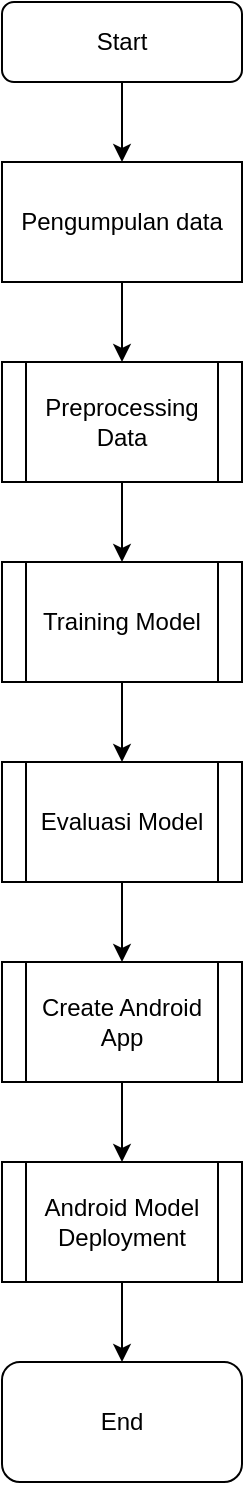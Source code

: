 <mxfile version="20.0.1" type="device"><diagram id="C5RBs43oDa-KdzZeNtuy" name="Page-1"><mxGraphModel dx="1038" dy="579" grid="1" gridSize="10" guides="1" tooltips="1" connect="1" arrows="1" fold="1" page="1" pageScale="1" pageWidth="827" pageHeight="1169" math="0" shadow="0"><root><mxCell id="WIyWlLk6GJQsqaUBKTNV-0"/><mxCell id="WIyWlLk6GJQsqaUBKTNV-1" parent="WIyWlLk6GJQsqaUBKTNV-0"/><mxCell id="_Tf1iSSYYMyFAgjUlRRJ-0" value="Start" style="rounded=1;whiteSpace=wrap;html=1;" parent="WIyWlLk6GJQsqaUBKTNV-1" vertex="1"><mxGeometry x="340" y="40" width="120" height="40" as="geometry"/></mxCell><mxCell id="_Tf1iSSYYMyFAgjUlRRJ-1" value="End" style="rounded=1;whiteSpace=wrap;html=1;" parent="WIyWlLk6GJQsqaUBKTNV-1" vertex="1"><mxGeometry x="340" y="720" width="120" height="60" as="geometry"/></mxCell><mxCell id="_Tf1iSSYYMyFAgjUlRRJ-3" value="Preprocessing Data" style="shape=process;whiteSpace=wrap;html=1;backgroundOutline=1;" parent="WIyWlLk6GJQsqaUBKTNV-1" vertex="1"><mxGeometry x="340" y="220" width="120" height="60" as="geometry"/></mxCell><mxCell id="_Tf1iSSYYMyFAgjUlRRJ-4" value="Pengumpulan data" style="rounded=0;whiteSpace=wrap;html=1;" parent="WIyWlLk6GJQsqaUBKTNV-1" vertex="1"><mxGeometry x="340" y="120" width="120" height="60" as="geometry"/></mxCell><mxCell id="_Tf1iSSYYMyFAgjUlRRJ-5" value="Training Model" style="shape=process;whiteSpace=wrap;html=1;backgroundOutline=1;" parent="WIyWlLk6GJQsqaUBKTNV-1" vertex="1"><mxGeometry x="340" y="320" width="120" height="60" as="geometry"/></mxCell><mxCell id="_Tf1iSSYYMyFAgjUlRRJ-6" value="Evaluasi Model" style="shape=process;whiteSpace=wrap;html=1;backgroundOutline=1;" parent="WIyWlLk6GJQsqaUBKTNV-1" vertex="1"><mxGeometry x="340" y="420" width="120" height="60" as="geometry"/></mxCell><mxCell id="_Tf1iSSYYMyFAgjUlRRJ-7" value="Create Android App" style="shape=process;whiteSpace=wrap;html=1;backgroundOutline=1;" parent="WIyWlLk6GJQsqaUBKTNV-1" vertex="1"><mxGeometry x="340" y="520" width="120" height="60" as="geometry"/></mxCell><mxCell id="_Tf1iSSYYMyFAgjUlRRJ-8" value="Android Model Deployment" style="shape=process;whiteSpace=wrap;html=1;backgroundOutline=1;" parent="WIyWlLk6GJQsqaUBKTNV-1" vertex="1"><mxGeometry x="340" y="620" width="120" height="60" as="geometry"/></mxCell><mxCell id="_Tf1iSSYYMyFAgjUlRRJ-9" value="" style="endArrow=classic;html=1;rounded=0;exitX=0.5;exitY=1;exitDx=0;exitDy=0;entryX=0.5;entryY=0;entryDx=0;entryDy=0;" parent="WIyWlLk6GJQsqaUBKTNV-1" source="_Tf1iSSYYMyFAgjUlRRJ-0" target="_Tf1iSSYYMyFAgjUlRRJ-4" edge="1"><mxGeometry width="50" height="50" relative="1" as="geometry"><mxPoint x="290" y="470" as="sourcePoint"/><mxPoint x="340" y="420" as="targetPoint"/></mxGeometry></mxCell><mxCell id="_Tf1iSSYYMyFAgjUlRRJ-10" value="" style="endArrow=classic;html=1;rounded=0;exitX=0.5;exitY=1;exitDx=0;exitDy=0;entryX=0.5;entryY=0;entryDx=0;entryDy=0;" parent="WIyWlLk6GJQsqaUBKTNV-1" source="_Tf1iSSYYMyFAgjUlRRJ-4" target="_Tf1iSSYYMyFAgjUlRRJ-3" edge="1"><mxGeometry width="50" height="50" relative="1" as="geometry"><mxPoint x="410" y="110" as="sourcePoint"/><mxPoint x="410" y="170" as="targetPoint"/><Array as="points"/></mxGeometry></mxCell><mxCell id="_Tf1iSSYYMyFAgjUlRRJ-11" value="" style="endArrow=classic;html=1;rounded=0;exitX=0.5;exitY=1;exitDx=0;exitDy=0;entryX=0.5;entryY=0;entryDx=0;entryDy=0;" parent="WIyWlLk6GJQsqaUBKTNV-1" source="_Tf1iSSYYMyFAgjUlRRJ-3" target="_Tf1iSSYYMyFAgjUlRRJ-5" edge="1"><mxGeometry width="50" height="50" relative="1" as="geometry"><mxPoint x="420" y="120" as="sourcePoint"/><mxPoint x="420" y="180" as="targetPoint"/></mxGeometry></mxCell><mxCell id="_Tf1iSSYYMyFAgjUlRRJ-12" value="" style="endArrow=classic;html=1;rounded=0;exitX=0.5;exitY=1;exitDx=0;exitDy=0;entryX=0.5;entryY=0;entryDx=0;entryDy=0;" parent="WIyWlLk6GJQsqaUBKTNV-1" source="_Tf1iSSYYMyFAgjUlRRJ-5" target="_Tf1iSSYYMyFAgjUlRRJ-6" edge="1"><mxGeometry width="50" height="50" relative="1" as="geometry"><mxPoint x="430" y="130" as="sourcePoint"/><mxPoint x="430" y="190" as="targetPoint"/></mxGeometry></mxCell><mxCell id="_Tf1iSSYYMyFAgjUlRRJ-13" value="" style="endArrow=classic;html=1;rounded=0;exitX=0.5;exitY=1;exitDx=0;exitDy=0;entryX=0.5;entryY=0;entryDx=0;entryDy=0;" parent="WIyWlLk6GJQsqaUBKTNV-1" source="_Tf1iSSYYMyFAgjUlRRJ-6" target="_Tf1iSSYYMyFAgjUlRRJ-7" edge="1"><mxGeometry width="50" height="50" relative="1" as="geometry"><mxPoint x="410" y="470" as="sourcePoint"/><mxPoint x="410" y="534.5" as="targetPoint"/></mxGeometry></mxCell><mxCell id="_Tf1iSSYYMyFAgjUlRRJ-14" value="" style="endArrow=classic;html=1;rounded=0;exitX=0.5;exitY=1;exitDx=0;exitDy=0;entryX=0.5;entryY=0;entryDx=0;entryDy=0;" parent="WIyWlLk6GJQsqaUBKTNV-1" source="_Tf1iSSYYMyFAgjUlRRJ-7" target="_Tf1iSSYYMyFAgjUlRRJ-8" edge="1"><mxGeometry width="50" height="50" relative="1" as="geometry"><mxPoint x="420" y="480" as="sourcePoint"/><mxPoint x="420" y="544.5" as="targetPoint"/></mxGeometry></mxCell><mxCell id="_Tf1iSSYYMyFAgjUlRRJ-15" value="" style="endArrow=classic;html=1;rounded=0;exitX=0.5;exitY=1;exitDx=0;exitDy=0;entryX=0.5;entryY=0;entryDx=0;entryDy=0;" parent="WIyWlLk6GJQsqaUBKTNV-1" source="_Tf1iSSYYMyFAgjUlRRJ-8" target="_Tf1iSSYYMyFAgjUlRRJ-1" edge="1"><mxGeometry width="50" height="50" relative="1" as="geometry"><mxPoint x="430" y="490" as="sourcePoint"/><mxPoint x="430" y="554.5" as="targetPoint"/></mxGeometry></mxCell></root></mxGraphModel></diagram></mxfile>